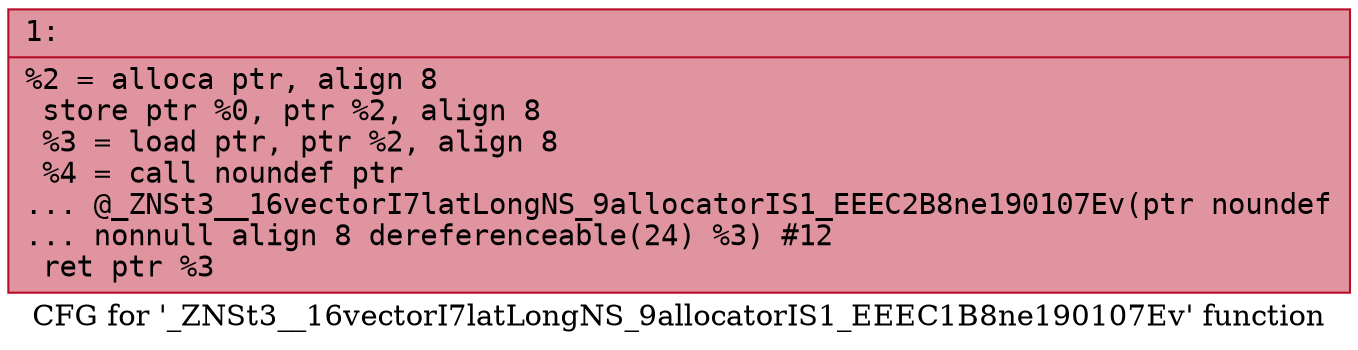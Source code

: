 digraph "CFG for '_ZNSt3__16vectorI7latLongNS_9allocatorIS1_EEEC1B8ne190107Ev' function" {
	label="CFG for '_ZNSt3__16vectorI7latLongNS_9allocatorIS1_EEEC1B8ne190107Ev' function";

	Node0x60000177caf0 [shape=record,color="#b70d28ff", style=filled, fillcolor="#b70d2870" fontname="Courier",label="{1:\l|  %2 = alloca ptr, align 8\l  store ptr %0, ptr %2, align 8\l  %3 = load ptr, ptr %2, align 8\l  %4 = call noundef ptr\l... @_ZNSt3__16vectorI7latLongNS_9allocatorIS1_EEEC2B8ne190107Ev(ptr noundef\l... nonnull align 8 dereferenceable(24) %3) #12\l  ret ptr %3\l}"];
}
